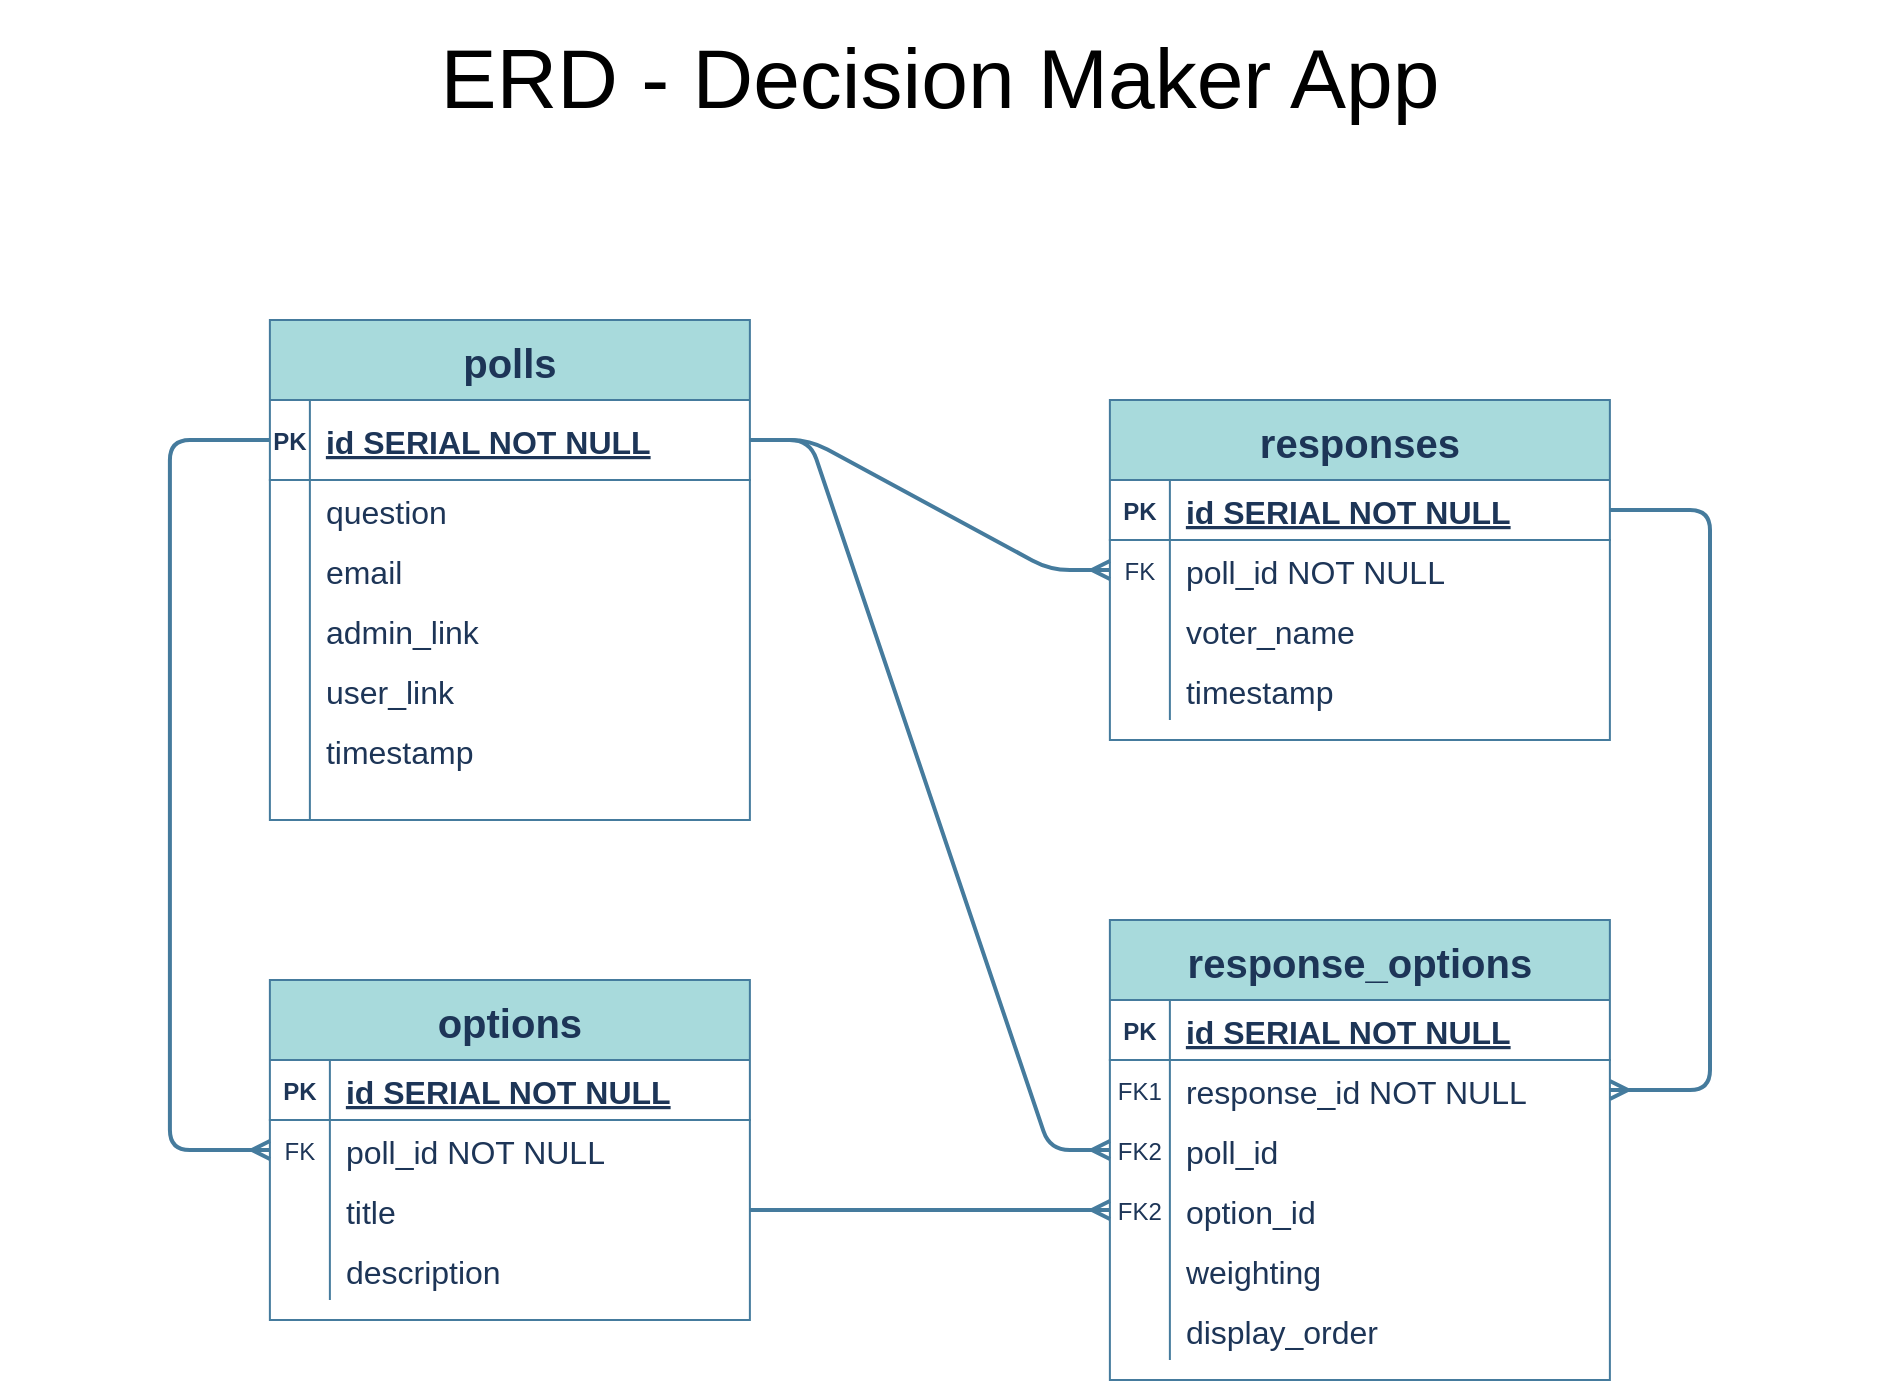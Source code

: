 <mxfile version="13.10.4" type="github">
  <diagram id="R2lEEEUBdFMjLlhIrx00" name="Page-1">
    <mxGraphModel dx="1426" dy="794" grid="1" gridSize="10" guides="1" tooltips="1" connect="1" arrows="1" fold="1" page="1" pageScale="1" pageWidth="1100" pageHeight="850" background="none" math="0" shadow="0" extFonts="Permanent Marker^https://fonts.googleapis.com/css?family=Permanent+Marker">
      <root>
        <mxCell id="0" />
        <mxCell id="1" parent="0" />
        <mxCell id="C-vyLk0tnHw3VtMMgP7b-1" value="" style="edgeStyle=entityRelationEdgeStyle;endArrow=ERmany;startArrow=none;endFill=0;startFill=0;strokeWidth=2;labelBackgroundColor=#F1FAEE;strokeColor=#457B9D;fontColor=#1D3557;" parent="1" source="C-vyLk0tnHw3VtMMgP7b-24" target="C-vyLk0tnHw3VtMMgP7b-6" edge="1">
          <mxGeometry width="100" height="100" relative="1" as="geometry">
            <mxPoint x="434.94" y="830" as="sourcePoint" />
            <mxPoint x="534.94" y="730" as="targetPoint" />
          </mxGeometry>
        </mxCell>
        <mxCell id="C-vyLk0tnHw3VtMMgP7b-2" value="responses" style="shape=table;startSize=40;container=1;collapsible=1;childLayout=tableLayout;fixedRows=1;rowLines=0;fontStyle=1;align=center;resizeLast=1;fontSize=20;fillColor=#A8DADC;strokeColor=#457B9D;fontColor=#1D3557;" parent="1" vertex="1">
          <mxGeometry x="634.94" y="240" width="250" height="170" as="geometry" />
        </mxCell>
        <mxCell id="C-vyLk0tnHw3VtMMgP7b-3" value="" style="shape=partialRectangle;collapsible=0;dropTarget=0;pointerEvents=0;fillColor=none;points=[[0,0.5],[1,0.5]];portConstraint=eastwest;top=0;left=0;right=0;bottom=1;strokeColor=#457B9D;fontColor=#1D3557;" parent="C-vyLk0tnHw3VtMMgP7b-2" vertex="1">
          <mxGeometry y="40" width="250" height="30" as="geometry" />
        </mxCell>
        <mxCell id="C-vyLk0tnHw3VtMMgP7b-4" value="PK" style="shape=partialRectangle;overflow=hidden;connectable=0;fillColor=none;top=0;left=0;bottom=0;right=0;fontStyle=1;strokeColor=#457B9D;fontColor=#1D3557;" parent="C-vyLk0tnHw3VtMMgP7b-3" vertex="1">
          <mxGeometry width="30" height="30" as="geometry" />
        </mxCell>
        <mxCell id="C-vyLk0tnHw3VtMMgP7b-5" value="id SERIAL NOT NULL " style="shape=partialRectangle;overflow=hidden;connectable=0;fillColor=none;top=0;left=0;bottom=0;right=0;align=left;spacingLeft=6;fontStyle=5;fontSize=16;strokeColor=#457B9D;fontColor=#1D3557;" parent="C-vyLk0tnHw3VtMMgP7b-3" vertex="1">
          <mxGeometry x="30" width="220" height="30" as="geometry" />
        </mxCell>
        <mxCell id="C-vyLk0tnHw3VtMMgP7b-6" value="" style="shape=partialRectangle;collapsible=0;dropTarget=0;pointerEvents=0;fillColor=none;points=[[0,0.5],[1,0.5]];portConstraint=eastwest;top=0;left=0;right=0;bottom=0;strokeColor=#457B9D;fontColor=#1D3557;" parent="C-vyLk0tnHw3VtMMgP7b-2" vertex="1">
          <mxGeometry y="70" width="250" height="30" as="geometry" />
        </mxCell>
        <mxCell id="C-vyLk0tnHw3VtMMgP7b-7" value="FK" style="shape=partialRectangle;overflow=hidden;connectable=0;fillColor=none;top=0;left=0;bottom=0;right=0;strokeColor=#457B9D;fontColor=#1D3557;" parent="C-vyLk0tnHw3VtMMgP7b-6" vertex="1">
          <mxGeometry width="30" height="30" as="geometry" />
        </mxCell>
        <mxCell id="C-vyLk0tnHw3VtMMgP7b-8" value="poll_id NOT NULL" style="shape=partialRectangle;overflow=hidden;connectable=0;fillColor=none;top=0;left=0;bottom=0;right=0;align=left;spacingLeft=6;fontSize=16;strokeColor=#457B9D;fontColor=#1D3557;" parent="C-vyLk0tnHw3VtMMgP7b-6" vertex="1">
          <mxGeometry x="30" width="220" height="30" as="geometry" />
        </mxCell>
        <mxCell id="FZR4OLmkqivzkAO5iSQV-20" value="" style="shape=partialRectangle;collapsible=0;dropTarget=0;pointerEvents=0;fillColor=none;points=[[0,0.5],[1,0.5]];portConstraint=eastwest;top=0;left=0;right=0;bottom=0;strokeColor=#457B9D;fontColor=#1D3557;" parent="C-vyLk0tnHw3VtMMgP7b-2" vertex="1">
          <mxGeometry y="100" width="250" height="30" as="geometry" />
        </mxCell>
        <mxCell id="FZR4OLmkqivzkAO5iSQV-21" value="" style="shape=partialRectangle;overflow=hidden;connectable=0;fillColor=none;top=0;left=0;bottom=0;right=0;strokeColor=#457B9D;fontColor=#1D3557;" parent="FZR4OLmkqivzkAO5iSQV-20" vertex="1">
          <mxGeometry width="30" height="30" as="geometry" />
        </mxCell>
        <mxCell id="FZR4OLmkqivzkAO5iSQV-22" value="voter_name" style="shape=partialRectangle;overflow=hidden;connectable=0;fillColor=none;top=0;left=0;bottom=0;right=0;align=left;spacingLeft=6;fontSize=16;strokeColor=#457B9D;fontColor=#1D3557;" parent="FZR4OLmkqivzkAO5iSQV-20" vertex="1">
          <mxGeometry x="30" width="220" height="30" as="geometry" />
        </mxCell>
        <mxCell id="C-vyLk0tnHw3VtMMgP7b-9" value="" style="shape=partialRectangle;collapsible=0;dropTarget=0;pointerEvents=0;fillColor=none;points=[[0,0.5],[1,0.5]];portConstraint=eastwest;top=0;left=0;right=0;bottom=0;strokeColor=#457B9D;fontColor=#1D3557;" parent="C-vyLk0tnHw3VtMMgP7b-2" vertex="1">
          <mxGeometry y="130" width="250" height="30" as="geometry" />
        </mxCell>
        <mxCell id="C-vyLk0tnHw3VtMMgP7b-10" value="" style="shape=partialRectangle;overflow=hidden;connectable=0;fillColor=none;top=0;left=0;bottom=0;right=0;strokeColor=#457B9D;fontColor=#1D3557;" parent="C-vyLk0tnHw3VtMMgP7b-9" vertex="1">
          <mxGeometry width="30" height="30" as="geometry" />
        </mxCell>
        <mxCell id="C-vyLk0tnHw3VtMMgP7b-11" value="timestamp" style="shape=partialRectangle;overflow=hidden;connectable=0;fillColor=none;top=0;left=0;bottom=0;right=0;align=left;spacingLeft=6;fontSize=16;strokeColor=#457B9D;fontColor=#1D3557;" parent="C-vyLk0tnHw3VtMMgP7b-9" vertex="1">
          <mxGeometry x="30" width="220" height="30" as="geometry" />
        </mxCell>
        <mxCell id="C-vyLk0tnHw3VtMMgP7b-23" value="polls" style="shape=table;startSize=40;container=1;collapsible=1;childLayout=tableLayout;fixedRows=1;rowLines=0;fontStyle=1;align=center;resizeLast=1;fontSize=20;fillColor=#A8DADC;strokeColor=#457B9D;fontColor=#1D3557;" parent="1" vertex="1">
          <mxGeometry x="214.94" y="200" width="240" height="250" as="geometry" />
        </mxCell>
        <mxCell id="C-vyLk0tnHw3VtMMgP7b-24" value="" style="shape=partialRectangle;collapsible=0;dropTarget=0;pointerEvents=0;fillColor=none;points=[[0,0.5],[1,0.5]];portConstraint=eastwest;top=0;left=0;right=0;bottom=1;strokeColor=#457B9D;fontColor=#1D3557;" parent="C-vyLk0tnHw3VtMMgP7b-23" vertex="1">
          <mxGeometry y="40" width="240" height="40" as="geometry" />
        </mxCell>
        <mxCell id="C-vyLk0tnHw3VtMMgP7b-25" value="PK" style="shape=partialRectangle;overflow=hidden;connectable=0;fillColor=none;top=0;left=0;bottom=0;right=0;fontStyle=1;strokeColor=#457B9D;fontColor=#1D3557;" parent="C-vyLk0tnHw3VtMMgP7b-24" vertex="1">
          <mxGeometry width="20" height="40" as="geometry" />
        </mxCell>
        <mxCell id="C-vyLk0tnHw3VtMMgP7b-26" value="id SERIAL NOT NULL " style="shape=partialRectangle;overflow=hidden;connectable=0;fillColor=none;top=0;left=0;bottom=0;right=0;align=left;spacingLeft=6;fontStyle=5;fontSize=16;strokeColor=#457B9D;fontColor=#1D3557;" parent="C-vyLk0tnHw3VtMMgP7b-24" vertex="1">
          <mxGeometry x="20" width="220" height="40" as="geometry" />
        </mxCell>
        <mxCell id="FZR4OLmkqivzkAO5iSQV-11" value="" style="shape=partialRectangle;collapsible=0;dropTarget=0;pointerEvents=0;fillColor=none;points=[[0,0.5],[1,0.5]];portConstraint=eastwest;top=0;left=0;right=0;bottom=0;strokeColor=#457B9D;fontColor=#1D3557;" parent="C-vyLk0tnHw3VtMMgP7b-23" vertex="1">
          <mxGeometry y="80" width="240" height="30" as="geometry" />
        </mxCell>
        <mxCell id="FZR4OLmkqivzkAO5iSQV-12" value="" style="shape=partialRectangle;overflow=hidden;connectable=0;fillColor=none;top=0;left=0;bottom=0;right=0;strokeColor=#457B9D;fontColor=#1D3557;" parent="FZR4OLmkqivzkAO5iSQV-11" vertex="1">
          <mxGeometry width="20" height="30" as="geometry" />
        </mxCell>
        <mxCell id="FZR4OLmkqivzkAO5iSQV-13" value="question" style="shape=partialRectangle;overflow=hidden;connectable=0;fillColor=none;top=0;left=0;bottom=0;right=0;align=left;spacingLeft=6;verticalAlign=middle;fontSize=16;strokeColor=#457B9D;fontColor=#1D3557;" parent="FZR4OLmkqivzkAO5iSQV-11" vertex="1">
          <mxGeometry x="20" width="220" height="30" as="geometry" />
        </mxCell>
        <mxCell id="FZR4OLmkqivzkAO5iSQV-1" value="" style="shape=partialRectangle;collapsible=0;dropTarget=0;pointerEvents=0;fillColor=none;points=[[0,0.5],[1,0.5]];portConstraint=eastwest;top=0;left=0;right=0;bottom=0;strokeColor=#457B9D;fontColor=#1D3557;" parent="C-vyLk0tnHw3VtMMgP7b-23" vertex="1">
          <mxGeometry y="110" width="240" height="30" as="geometry" />
        </mxCell>
        <mxCell id="FZR4OLmkqivzkAO5iSQV-2" value="" style="shape=partialRectangle;overflow=hidden;connectable=0;fillColor=none;top=0;left=0;bottom=0;right=0;strokeColor=#457B9D;fontColor=#1D3557;" parent="FZR4OLmkqivzkAO5iSQV-1" vertex="1">
          <mxGeometry width="20" height="30" as="geometry" />
        </mxCell>
        <mxCell id="FZR4OLmkqivzkAO5iSQV-3" value="email" style="shape=partialRectangle;overflow=hidden;connectable=0;fillColor=none;top=0;left=0;bottom=0;right=0;align=left;spacingLeft=6;verticalAlign=middle;fontSize=16;strokeColor=#457B9D;fontColor=#1D3557;" parent="FZR4OLmkqivzkAO5iSQV-1" vertex="1">
          <mxGeometry x="20" width="220" height="30" as="geometry" />
        </mxCell>
        <mxCell id="FZR4OLmkqivzkAO5iSQV-5" value="" style="shape=partialRectangle;collapsible=0;dropTarget=0;pointerEvents=0;fillColor=none;points=[[0,0.5],[1,0.5]];portConstraint=eastwest;top=0;left=0;right=0;bottom=0;strokeColor=#457B9D;fontColor=#1D3557;" parent="C-vyLk0tnHw3VtMMgP7b-23" vertex="1">
          <mxGeometry y="140" width="240" height="30" as="geometry" />
        </mxCell>
        <mxCell id="FZR4OLmkqivzkAO5iSQV-6" value="" style="shape=partialRectangle;overflow=hidden;connectable=0;fillColor=none;top=0;left=0;bottom=0;right=0;strokeColor=#457B9D;fontColor=#1D3557;" parent="FZR4OLmkqivzkAO5iSQV-5" vertex="1">
          <mxGeometry width="20" height="30" as="geometry" />
        </mxCell>
        <mxCell id="FZR4OLmkqivzkAO5iSQV-7" value="admin_link" style="shape=partialRectangle;overflow=hidden;connectable=0;fillColor=none;top=0;left=0;bottom=0;right=0;align=left;spacingLeft=6;verticalAlign=middle;fontSize=16;strokeColor=#457B9D;fontColor=#1D3557;" parent="FZR4OLmkqivzkAO5iSQV-5" vertex="1">
          <mxGeometry x="20" width="220" height="30" as="geometry" />
        </mxCell>
        <mxCell id="FZR4OLmkqivzkAO5iSQV-8" value="" style="shape=partialRectangle;collapsible=0;dropTarget=0;pointerEvents=0;fillColor=none;points=[[0,0.5],[1,0.5]];portConstraint=eastwest;top=0;left=0;right=0;bottom=0;strokeColor=#457B9D;fontColor=#1D3557;" parent="C-vyLk0tnHw3VtMMgP7b-23" vertex="1">
          <mxGeometry y="170" width="240" height="30" as="geometry" />
        </mxCell>
        <mxCell id="FZR4OLmkqivzkAO5iSQV-9" value="" style="shape=partialRectangle;overflow=hidden;connectable=0;fillColor=none;top=0;left=0;bottom=0;right=0;strokeColor=#457B9D;fontColor=#1D3557;" parent="FZR4OLmkqivzkAO5iSQV-8" vertex="1">
          <mxGeometry width="20" height="30" as="geometry" />
        </mxCell>
        <mxCell id="FZR4OLmkqivzkAO5iSQV-10" value="user_link" style="shape=partialRectangle;overflow=hidden;connectable=0;fillColor=none;top=0;left=0;bottom=0;right=0;align=left;spacingLeft=6;verticalAlign=middle;fontSize=16;strokeColor=#457B9D;fontColor=#1D3557;" parent="FZR4OLmkqivzkAO5iSQV-8" vertex="1">
          <mxGeometry x="20" width="220" height="30" as="geometry" />
        </mxCell>
        <mxCell id="FZR4OLmkqivzkAO5iSQV-14" value="" style="shape=partialRectangle;collapsible=0;dropTarget=0;pointerEvents=0;fillColor=none;points=[[0,0.5],[1,0.5]];portConstraint=eastwest;top=0;left=0;right=0;bottom=0;strokeColor=#457B9D;fontColor=#1D3557;" parent="C-vyLk0tnHw3VtMMgP7b-23" vertex="1">
          <mxGeometry y="200" width="240" height="30" as="geometry" />
        </mxCell>
        <mxCell id="FZR4OLmkqivzkAO5iSQV-15" value="" style="shape=partialRectangle;overflow=hidden;connectable=0;fillColor=none;top=0;left=0;bottom=0;right=0;strokeColor=#457B9D;fontColor=#1D3557;" parent="FZR4OLmkqivzkAO5iSQV-14" vertex="1">
          <mxGeometry width="20" height="30" as="geometry" />
        </mxCell>
        <mxCell id="FZR4OLmkqivzkAO5iSQV-16" value="timestamp" style="shape=partialRectangle;overflow=hidden;connectable=0;fillColor=none;top=0;left=0;bottom=0;right=0;align=left;spacingLeft=6;verticalAlign=middle;fontSize=16;strokeColor=#457B9D;fontColor=#1D3557;" parent="FZR4OLmkqivzkAO5iSQV-14" vertex="1">
          <mxGeometry x="20" width="220" height="30" as="geometry" />
        </mxCell>
        <mxCell id="FZR4OLmkqivzkAO5iSQV-17" value="" style="shape=partialRectangle;collapsible=0;dropTarget=0;pointerEvents=0;fillColor=none;points=[[0,0.5],[1,0.5]];portConstraint=eastwest;top=0;left=0;right=0;bottom=0;strokeColor=#457B9D;fontColor=#1D3557;" parent="C-vyLk0tnHw3VtMMgP7b-23" vertex="1">
          <mxGeometry y="230" width="240" height="20" as="geometry" />
        </mxCell>
        <mxCell id="FZR4OLmkqivzkAO5iSQV-18" value="" style="shape=partialRectangle;overflow=hidden;connectable=0;fillColor=none;top=0;left=0;bottom=0;right=0;strokeColor=#457B9D;fontColor=#1D3557;" parent="FZR4OLmkqivzkAO5iSQV-17" vertex="1">
          <mxGeometry width="20" height="20" as="geometry" />
        </mxCell>
        <mxCell id="FZR4OLmkqivzkAO5iSQV-19" value="" style="shape=partialRectangle;overflow=hidden;connectable=0;fillColor=none;top=0;left=0;bottom=0;right=0;align=left;spacingLeft=6;verticalAlign=middle;fontSize=16;strokeColor=#457B9D;fontColor=#1D3557;" parent="FZR4OLmkqivzkAO5iSQV-17" vertex="1">
          <mxGeometry x="20" width="220" height="20" as="geometry" />
        </mxCell>
        <mxCell id="FZR4OLmkqivzkAO5iSQV-23" value="options" style="shape=table;startSize=40;container=1;collapsible=1;childLayout=tableLayout;fixedRows=1;rowLines=0;fontStyle=1;align=center;resizeLast=1;fontSize=20;fillColor=#A8DADC;strokeColor=#457B9D;fontColor=#1D3557;" parent="1" vertex="1">
          <mxGeometry x="214.94" y="530" width="240" height="170" as="geometry" />
        </mxCell>
        <mxCell id="FZR4OLmkqivzkAO5iSQV-24" value="" style="shape=partialRectangle;collapsible=0;dropTarget=0;pointerEvents=0;fillColor=none;points=[[0,0.5],[1,0.5]];portConstraint=eastwest;top=0;left=0;right=0;bottom=1;strokeColor=#457B9D;fontColor=#1D3557;" parent="FZR4OLmkqivzkAO5iSQV-23" vertex="1">
          <mxGeometry y="40" width="240" height="30" as="geometry" />
        </mxCell>
        <mxCell id="FZR4OLmkqivzkAO5iSQV-25" value="PK" style="shape=partialRectangle;overflow=hidden;connectable=0;fillColor=none;top=0;left=0;bottom=0;right=0;fontStyle=1;fontSize=12;strokeColor=#457B9D;fontColor=#1D3557;" parent="FZR4OLmkqivzkAO5iSQV-24" vertex="1">
          <mxGeometry width="30" height="30" as="geometry" />
        </mxCell>
        <mxCell id="FZR4OLmkqivzkAO5iSQV-26" value="id SERIAL NOT NULL " style="shape=partialRectangle;overflow=hidden;connectable=0;fillColor=none;top=0;left=0;bottom=0;right=0;align=left;spacingLeft=6;fontStyle=5;fontSize=16;strokeColor=#457B9D;fontColor=#1D3557;" parent="FZR4OLmkqivzkAO5iSQV-24" vertex="1">
          <mxGeometry x="30" width="210" height="30" as="geometry" />
        </mxCell>
        <mxCell id="FZR4OLmkqivzkAO5iSQV-27" value="" style="shape=partialRectangle;collapsible=0;dropTarget=0;pointerEvents=0;fillColor=none;points=[[0,0.5],[1,0.5]];portConstraint=eastwest;top=0;left=0;right=0;bottom=0;strokeColor=#457B9D;fontColor=#1D3557;" parent="FZR4OLmkqivzkAO5iSQV-23" vertex="1">
          <mxGeometry y="70" width="240" height="30" as="geometry" />
        </mxCell>
        <mxCell id="FZR4OLmkqivzkAO5iSQV-28" value="FK" style="shape=partialRectangle;overflow=hidden;connectable=0;fillColor=none;top=0;left=0;bottom=0;right=0;fontSize=12;strokeColor=#457B9D;fontColor=#1D3557;" parent="FZR4OLmkqivzkAO5iSQV-27" vertex="1">
          <mxGeometry width="30" height="30" as="geometry" />
        </mxCell>
        <mxCell id="FZR4OLmkqivzkAO5iSQV-29" value="poll_id NOT NULL" style="shape=partialRectangle;overflow=hidden;connectable=0;fillColor=none;top=0;left=0;bottom=0;right=0;align=left;spacingLeft=6;fontSize=16;strokeColor=#457B9D;fontColor=#1D3557;" parent="FZR4OLmkqivzkAO5iSQV-27" vertex="1">
          <mxGeometry x="30" width="210" height="30" as="geometry" />
        </mxCell>
        <mxCell id="FZR4OLmkqivzkAO5iSQV-30" value="" style="shape=partialRectangle;collapsible=0;dropTarget=0;pointerEvents=0;fillColor=none;points=[[0,0.5],[1,0.5]];portConstraint=eastwest;top=0;left=0;right=0;bottom=0;strokeColor=#457B9D;fontColor=#1D3557;" parent="FZR4OLmkqivzkAO5iSQV-23" vertex="1">
          <mxGeometry y="100" width="240" height="30" as="geometry" />
        </mxCell>
        <mxCell id="FZR4OLmkqivzkAO5iSQV-31" value="" style="shape=partialRectangle;overflow=hidden;connectable=0;fillColor=none;top=0;left=0;bottom=0;right=0;strokeColor=#457B9D;fontColor=#1D3557;" parent="FZR4OLmkqivzkAO5iSQV-30" vertex="1">
          <mxGeometry width="30" height="30" as="geometry" />
        </mxCell>
        <mxCell id="FZR4OLmkqivzkAO5iSQV-32" value="title" style="shape=partialRectangle;overflow=hidden;connectable=0;fillColor=none;top=0;left=0;bottom=0;right=0;align=left;spacingLeft=6;fontSize=16;strokeColor=#457B9D;fontColor=#1D3557;" parent="FZR4OLmkqivzkAO5iSQV-30" vertex="1">
          <mxGeometry x="30" width="210" height="30" as="geometry" />
        </mxCell>
        <mxCell id="FZR4OLmkqivzkAO5iSQV-33" value="" style="shape=partialRectangle;collapsible=0;dropTarget=0;pointerEvents=0;fillColor=none;points=[[0,0.5],[1,0.5]];portConstraint=eastwest;top=0;left=0;right=0;bottom=0;strokeColor=#457B9D;fontColor=#1D3557;" parent="FZR4OLmkqivzkAO5iSQV-23" vertex="1">
          <mxGeometry y="130" width="240" height="30" as="geometry" />
        </mxCell>
        <mxCell id="FZR4OLmkqivzkAO5iSQV-34" value="" style="shape=partialRectangle;overflow=hidden;connectable=0;fillColor=none;top=0;left=0;bottom=0;right=0;strokeColor=#457B9D;fontColor=#1D3557;" parent="FZR4OLmkqivzkAO5iSQV-33" vertex="1">
          <mxGeometry width="30" height="30" as="geometry" />
        </mxCell>
        <mxCell id="FZR4OLmkqivzkAO5iSQV-35" value="description" style="shape=partialRectangle;overflow=hidden;connectable=0;fillColor=none;top=0;left=0;bottom=0;right=0;align=left;spacingLeft=6;fontSize=16;strokeColor=#457B9D;fontColor=#1D3557;" parent="FZR4OLmkqivzkAO5iSQV-33" vertex="1">
          <mxGeometry x="30" width="210" height="30" as="geometry" />
        </mxCell>
        <mxCell id="FZR4OLmkqivzkAO5iSQV-42" style="edgeStyle=orthogonalEdgeStyle;rounded=1;orthogonalLoop=1;jettySize=auto;html=1;exitX=0;exitY=0.5;exitDx=0;exitDy=0;entryX=0;entryY=0.5;entryDx=0;entryDy=0;startArrow=none;startFill=0;endArrow=ERmany;endFill=0;fontColor=#1D3557;fontSize=12;strokeWidth=2;labelBackgroundColor=#F1FAEE;strokeColor=#457B9D;" parent="1" source="C-vyLk0tnHw3VtMMgP7b-24" target="FZR4OLmkqivzkAO5iSQV-27" edge="1">
          <mxGeometry relative="1" as="geometry">
            <Array as="points">
              <mxPoint x="164.94" y="260" />
              <mxPoint x="164.94" y="615" />
            </Array>
          </mxGeometry>
        </mxCell>
        <mxCell id="FZR4OLmkqivzkAO5iSQV-43" value="response_options" style="shape=table;startSize=40;container=1;collapsible=1;childLayout=tableLayout;fixedRows=1;rowLines=0;fontStyle=1;align=center;resizeLast=1;fontSize=20;fillColor=#A8DADC;strokeColor=#457B9D;fontColor=#1D3557;" parent="1" vertex="1">
          <mxGeometry x="634.94" y="500" width="250" height="230" as="geometry" />
        </mxCell>
        <mxCell id="FZR4OLmkqivzkAO5iSQV-44" value="" style="shape=partialRectangle;collapsible=0;dropTarget=0;pointerEvents=0;fillColor=none;points=[[0,0.5],[1,0.5]];portConstraint=eastwest;top=0;left=0;right=0;bottom=1;strokeColor=#457B9D;fontColor=#1D3557;" parent="FZR4OLmkqivzkAO5iSQV-43" vertex="1">
          <mxGeometry y="40" width="250" height="30" as="geometry" />
        </mxCell>
        <mxCell id="FZR4OLmkqivzkAO5iSQV-45" value="PK" style="shape=partialRectangle;overflow=hidden;connectable=0;fillColor=none;top=0;left=0;bottom=0;right=0;fontStyle=1;strokeColor=#457B9D;fontColor=#1D3557;" parent="FZR4OLmkqivzkAO5iSQV-44" vertex="1">
          <mxGeometry width="30" height="30" as="geometry" />
        </mxCell>
        <mxCell id="FZR4OLmkqivzkAO5iSQV-46" value="id SERIAL NOT NULL " style="shape=partialRectangle;overflow=hidden;connectable=0;fillColor=none;top=0;left=0;bottom=0;right=0;align=left;spacingLeft=6;fontStyle=5;fontSize=16;strokeColor=#457B9D;fontColor=#1D3557;" parent="FZR4OLmkqivzkAO5iSQV-44" vertex="1">
          <mxGeometry x="30" width="220" height="30" as="geometry" />
        </mxCell>
        <mxCell id="FZR4OLmkqivzkAO5iSQV-47" value="" style="shape=partialRectangle;collapsible=0;dropTarget=0;pointerEvents=0;fillColor=none;points=[[0,0.5],[1,0.5]];portConstraint=eastwest;top=0;left=0;right=0;bottom=0;strokeColor=#457B9D;fontColor=#1D3557;" parent="FZR4OLmkqivzkAO5iSQV-43" vertex="1">
          <mxGeometry y="70" width="250" height="30" as="geometry" />
        </mxCell>
        <mxCell id="FZR4OLmkqivzkAO5iSQV-48" value="FK1" style="shape=partialRectangle;overflow=hidden;connectable=0;fillColor=none;top=0;left=0;bottom=0;right=0;strokeColor=#457B9D;fontColor=#1D3557;" parent="FZR4OLmkqivzkAO5iSQV-47" vertex="1">
          <mxGeometry width="30" height="30" as="geometry" />
        </mxCell>
        <mxCell id="FZR4OLmkqivzkAO5iSQV-49" value="response_id NOT NULL" style="shape=partialRectangle;overflow=hidden;connectable=0;fillColor=none;top=0;left=0;bottom=0;right=0;align=left;spacingLeft=6;fontSize=16;strokeColor=#457B9D;fontColor=#1D3557;" parent="FZR4OLmkqivzkAO5iSQV-47" vertex="1">
          <mxGeometry x="30" width="220" height="30" as="geometry" />
        </mxCell>
        <mxCell id="FZR4OLmkqivzkAO5iSQV-50" value="" style="shape=partialRectangle;collapsible=0;dropTarget=0;pointerEvents=0;fillColor=none;points=[[0,0.5],[1,0.5]];portConstraint=eastwest;top=0;left=0;right=0;bottom=0;strokeColor=#457B9D;fontColor=#1D3557;" parent="FZR4OLmkqivzkAO5iSQV-43" vertex="1">
          <mxGeometry y="100" width="250" height="30" as="geometry" />
        </mxCell>
        <mxCell id="FZR4OLmkqivzkAO5iSQV-51" value="FK2" style="shape=partialRectangle;overflow=hidden;connectable=0;fillColor=none;top=0;left=0;bottom=0;right=0;strokeColor=#457B9D;fontColor=#1D3557;" parent="FZR4OLmkqivzkAO5iSQV-50" vertex="1">
          <mxGeometry width="30" height="30" as="geometry" />
        </mxCell>
        <mxCell id="FZR4OLmkqivzkAO5iSQV-52" value="poll_id" style="shape=partialRectangle;overflow=hidden;connectable=0;fillColor=none;top=0;left=0;bottom=0;right=0;align=left;spacingLeft=6;fontSize=16;strokeColor=#457B9D;fontColor=#1D3557;" parent="FZR4OLmkqivzkAO5iSQV-50" vertex="1">
          <mxGeometry x="30" width="220" height="30" as="geometry" />
        </mxCell>
        <mxCell id="BeK_qcxKjGV13vO6tgBi-1" value="" style="shape=partialRectangle;collapsible=0;dropTarget=0;pointerEvents=0;fillColor=none;points=[[0,0.5],[1,0.5]];portConstraint=eastwest;top=0;left=0;right=0;bottom=0;strokeColor=#457B9D;fontColor=#1D3557;" parent="FZR4OLmkqivzkAO5iSQV-43" vertex="1">
          <mxGeometry y="130" width="250" height="30" as="geometry" />
        </mxCell>
        <mxCell id="BeK_qcxKjGV13vO6tgBi-2" value="FK2" style="shape=partialRectangle;overflow=hidden;connectable=0;fillColor=none;top=0;left=0;bottom=0;right=0;strokeColor=#457B9D;fontColor=#1D3557;" parent="BeK_qcxKjGV13vO6tgBi-1" vertex="1">
          <mxGeometry width="30" height="30" as="geometry" />
        </mxCell>
        <mxCell id="BeK_qcxKjGV13vO6tgBi-3" value="option_id" style="shape=partialRectangle;overflow=hidden;connectable=0;fillColor=none;top=0;left=0;bottom=0;right=0;align=left;spacingLeft=6;fontSize=16;strokeColor=#457B9D;fontColor=#1D3557;" parent="BeK_qcxKjGV13vO6tgBi-1" vertex="1">
          <mxGeometry x="30" width="220" height="30" as="geometry" />
        </mxCell>
        <mxCell id="FZR4OLmkqivzkAO5iSQV-53" value="" style="shape=partialRectangle;collapsible=0;dropTarget=0;pointerEvents=0;fillColor=none;points=[[0,0.5],[1,0.5]];portConstraint=eastwest;top=0;left=0;right=0;bottom=0;strokeColor=#457B9D;fontColor=#1D3557;" parent="FZR4OLmkqivzkAO5iSQV-43" vertex="1">
          <mxGeometry y="160" width="250" height="30" as="geometry" />
        </mxCell>
        <mxCell id="FZR4OLmkqivzkAO5iSQV-54" value="" style="shape=partialRectangle;overflow=hidden;connectable=0;fillColor=none;top=0;left=0;bottom=0;right=0;strokeColor=#457B9D;fontColor=#1D3557;" parent="FZR4OLmkqivzkAO5iSQV-53" vertex="1">
          <mxGeometry width="30" height="30" as="geometry" />
        </mxCell>
        <mxCell id="FZR4OLmkqivzkAO5iSQV-55" value="weighting" style="shape=partialRectangle;overflow=hidden;connectable=0;fillColor=none;top=0;left=0;bottom=0;right=0;align=left;spacingLeft=6;fontSize=16;strokeColor=#457B9D;fontColor=#1D3557;" parent="FZR4OLmkqivzkAO5iSQV-53" vertex="1">
          <mxGeometry x="30" width="220" height="30" as="geometry" />
        </mxCell>
        <mxCell id="ASdmvp4zwOxZFkojDreP-1" value="" style="shape=partialRectangle;collapsible=0;dropTarget=0;pointerEvents=0;fillColor=none;points=[[0,0.5],[1,0.5]];portConstraint=eastwest;top=0;left=0;right=0;bottom=0;strokeColor=#457B9D;fontColor=#1D3557;" vertex="1" parent="FZR4OLmkqivzkAO5iSQV-43">
          <mxGeometry y="190" width="250" height="30" as="geometry" />
        </mxCell>
        <mxCell id="ASdmvp4zwOxZFkojDreP-2" value="" style="shape=partialRectangle;overflow=hidden;connectable=0;fillColor=none;top=0;left=0;bottom=0;right=0;strokeColor=#457B9D;fontColor=#1D3557;" vertex="1" parent="ASdmvp4zwOxZFkojDreP-1">
          <mxGeometry width="30" height="30" as="geometry" />
        </mxCell>
        <mxCell id="ASdmvp4zwOxZFkojDreP-3" value="display_order" style="shape=partialRectangle;overflow=hidden;connectable=0;fillColor=none;top=0;left=0;bottom=0;right=0;align=left;spacingLeft=6;fontSize=16;strokeColor=#457B9D;fontColor=#1D3557;" vertex="1" parent="ASdmvp4zwOxZFkojDreP-1">
          <mxGeometry x="30" width="220" height="30" as="geometry" />
        </mxCell>
        <mxCell id="FZR4OLmkqivzkAO5iSQV-57" value="" style="edgeStyle=entityRelationEdgeStyle;fontSize=12;html=1;endArrow=ERmany;strokeColor=#457B9D;fillColor=#A8DADC;entryX=0;entryY=0.5;entryDx=0;entryDy=0;strokeWidth=2;" parent="1" target="BeK_qcxKjGV13vO6tgBi-1" edge="1">
          <mxGeometry width="100" height="100" relative="1" as="geometry">
            <mxPoint x="454.94" y="645" as="sourcePoint" />
            <mxPoint x="554.94" y="545" as="targetPoint" />
          </mxGeometry>
        </mxCell>
        <mxCell id="FZR4OLmkqivzkAO5iSQV-58" style="edgeStyle=orthogonalEdgeStyle;curved=0;rounded=1;sketch=0;orthogonalLoop=1;jettySize=auto;html=1;exitX=1;exitY=0.5;exitDx=0;exitDy=0;entryX=1;entryY=0.5;entryDx=0;entryDy=0;strokeColor=#457B9D;strokeWidth=2;fillColor=#A8DADC;fontColor=#1D3557;endArrow=ERmany;endFill=0;" parent="1" source="C-vyLk0tnHw3VtMMgP7b-3" target="FZR4OLmkqivzkAO5iSQV-47" edge="1">
          <mxGeometry relative="1" as="geometry">
            <Array as="points">
              <mxPoint x="935" y="295" />
              <mxPoint x="935" y="585" />
            </Array>
          </mxGeometry>
        </mxCell>
        <mxCell id="BeK_qcxKjGV13vO6tgBi-5" value="" style="edgeStyle=entityRelationEdgeStyle;endArrow=ERmany;startArrow=none;endFill=0;startFill=0;strokeWidth=2;labelBackgroundColor=#F1FAEE;strokeColor=#457B9D;fontColor=#1D3557;exitX=1;exitY=0.5;exitDx=0;exitDy=0;entryX=0;entryY=0.5;entryDx=0;entryDy=0;" parent="1" source="C-vyLk0tnHw3VtMMgP7b-24" target="FZR4OLmkqivzkAO5iSQV-50" edge="1">
          <mxGeometry width="100" height="100" relative="1" as="geometry">
            <mxPoint x="464.94" y="270" as="sourcePoint" />
            <mxPoint x="644.94" y="315" as="targetPoint" />
          </mxGeometry>
        </mxCell>
        <mxCell id="BeK_qcxKjGV13vO6tgBi-6" value="ERD - Decision Maker App" style="text;html=1;align=center;verticalAlign=middle;whiteSpace=wrap;rounded=0;fontSize=42;" parent="1" vertex="1">
          <mxGeometry x="80" y="40" width="940" height="80" as="geometry" />
        </mxCell>
      </root>
    </mxGraphModel>
  </diagram>
</mxfile>
